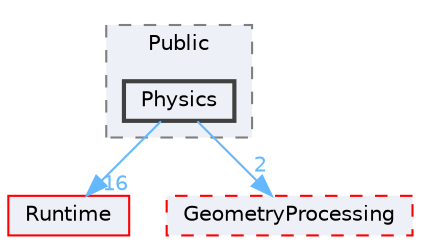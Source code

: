 digraph "Physics"
{
 // INTERACTIVE_SVG=YES
 // LATEX_PDF_SIZE
  bgcolor="transparent";
  edge [fontname=Helvetica,fontsize=10,labelfontname=Helvetica,labelfontsize=10];
  node [fontname=Helvetica,fontsize=10,shape=box,height=0.2,width=0.4];
  compound=true
  subgraph clusterdir_d4fdbd3991c612140fe053c3935e29f5 {
    graph [ bgcolor="#edf0f7", pencolor="grey50", label="Public", fontname=Helvetica,fontsize=10 style="filled,dashed", URL="dir_d4fdbd3991c612140fe053c3935e29f5.html",tooltip=""]
  dir_fdb5d5f46416480661f292f3792aac56 [label="Physics", fillcolor="#edf0f7", color="grey25", style="filled,bold", URL="dir_fdb5d5f46416480661f292f3792aac56.html",tooltip=""];
  }
  dir_7536b172fbd480bfd146a1b1acd6856b [label="Runtime", fillcolor="#edf0f7", color="red", style="filled", URL="dir_7536b172fbd480bfd146a1b1acd6856b.html",tooltip=""];
  dir_9ef035b27eddfa6c40dcaa164d958d8e [label="GeometryProcessing", fillcolor="#edf0f7", color="red", style="filled,dashed", URL="dir_9ef035b27eddfa6c40dcaa164d958d8e.html",tooltip=""];
  dir_fdb5d5f46416480661f292f3792aac56->dir_7536b172fbd480bfd146a1b1acd6856b [headlabel="16", labeldistance=1.5 headhref="dir_000733_000984.html" href="dir_000733_000984.html" color="steelblue1" fontcolor="steelblue1"];
  dir_fdb5d5f46416480661f292f3792aac56->dir_9ef035b27eddfa6c40dcaa164d958d8e [headlabel="2", labeldistance=1.5 headhref="dir_000733_000442.html" href="dir_000733_000442.html" color="steelblue1" fontcolor="steelblue1"];
}
